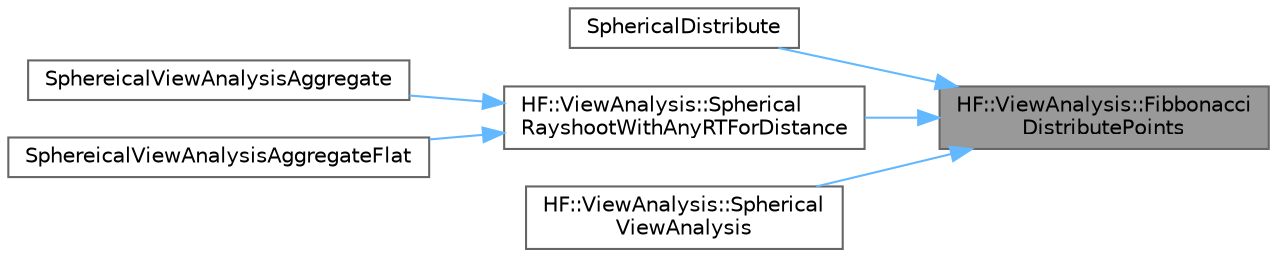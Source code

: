 digraph "HF::ViewAnalysis::FibbonacciDistributePoints"
{
 // LATEX_PDF_SIZE
  bgcolor="transparent";
  edge [fontname=Helvetica,fontsize=10,labelfontname=Helvetica,labelfontsize=10];
  node [fontname=Helvetica,fontsize=10,shape=box,height=0.2,width=0.4];
  rankdir="RL";
  Node1 [label="HF::ViewAnalysis::Fibbonacci\lDistributePoints",height=0.2,width=0.4,color="gray40", fillcolor="grey60", style="filled", fontcolor="black",tooltip="Evenly distribute a set of points around a sphere centered at the origin."];
  Node1 -> Node2 [dir="back",color="steelblue1",style="solid"];
  Node2 [label="SphericalDistribute",height=0.2,width=0.4,color="grey40", fillcolor="white", style="filled",URL="$a00459.html#gaf572b7bec28d55bf2c72719742703dff",tooltip="Equally distribute points around a unit sphere."];
  Node1 -> Node3 [dir="back",color="steelblue1",style="solid"];
  Node3 [label="HF::ViewAnalysis::Spherical\lRayshootWithAnyRTForDistance",height=0.2,width=0.4,color="grey40", fillcolor="white", style="filled",URL="$a00459.html#ga78f77d24531d0fa55c9b60d7ec1bf32a",tooltip="Conduct view analysis and recieve a summarized set of results for each node."];
  Node3 -> Node4 [dir="back",color="steelblue1",style="solid"];
  Node4 [label="SphereicalViewAnalysisAggregate",height=0.2,width=0.4,color="grey40", fillcolor="white", style="filled",URL="$a00459.html#gab6b8e3eab649b42ac014fb7d02d54892",tooltip="Conduct view analysis, then aggregate the results."];
  Node3 -> Node5 [dir="back",color="steelblue1",style="solid"];
  Node5 [label="SphereicalViewAnalysisAggregateFlat",height=0.2,width=0.4,color="grey40", fillcolor="white", style="filled",URL="$a00459.html#gaa4c5714c1e557ef83a03d447eb30c6d0",tooltip="Conduct view analysis, and aggregate the results."];
  Node1 -> Node6 [dir="back",color="steelblue1",style="solid"];
  Node6 [label="HF::ViewAnalysis::Spherical\lViewAnalysis",height=0.2,width=0.4,color="grey40", fillcolor="white", style="filled",URL="$a00459.html#gaecaa04882696ac6d73173227bd28e91b",tooltip="Conduct view analysis with any Raytracer in parallel."];
}
